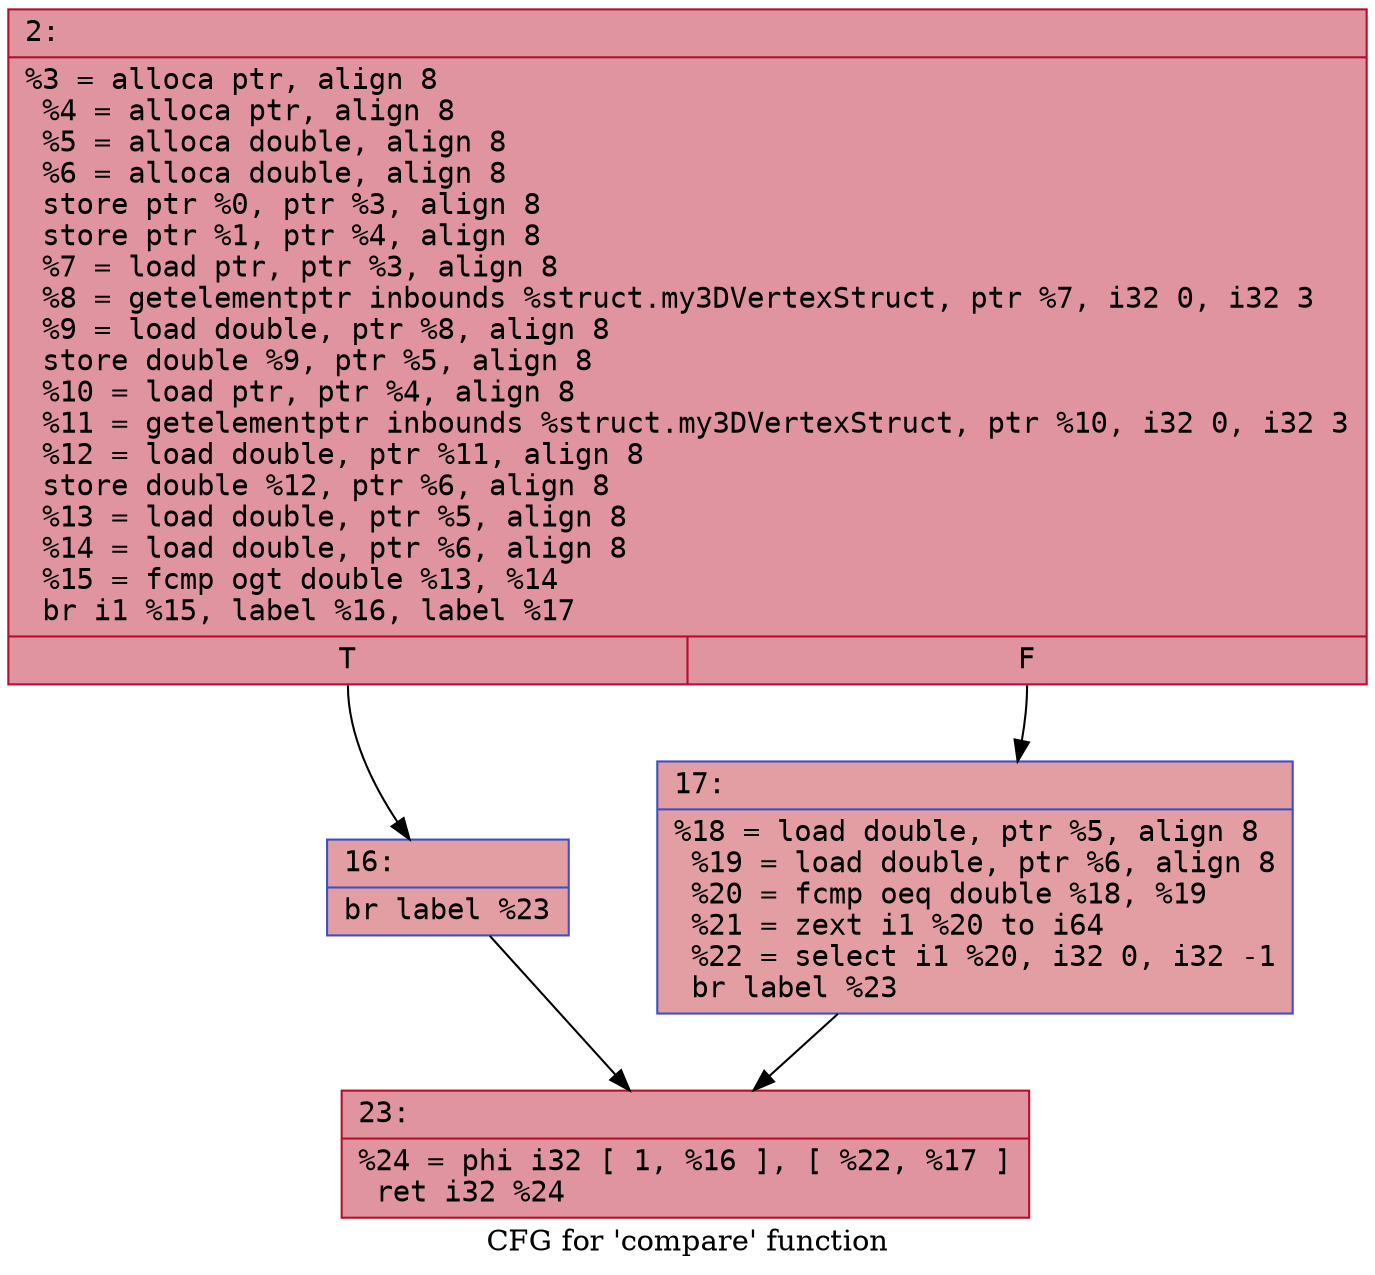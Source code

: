 digraph "CFG for 'compare' function" {
	label="CFG for 'compare' function";

	Node0x6000010f20d0 [shape=record,color="#b70d28ff", style=filled, fillcolor="#b70d2870" fontname="Courier",label="{2:\l|  %3 = alloca ptr, align 8\l  %4 = alloca ptr, align 8\l  %5 = alloca double, align 8\l  %6 = alloca double, align 8\l  store ptr %0, ptr %3, align 8\l  store ptr %1, ptr %4, align 8\l  %7 = load ptr, ptr %3, align 8\l  %8 = getelementptr inbounds %struct.my3DVertexStruct, ptr %7, i32 0, i32 3\l  %9 = load double, ptr %8, align 8\l  store double %9, ptr %5, align 8\l  %10 = load ptr, ptr %4, align 8\l  %11 = getelementptr inbounds %struct.my3DVertexStruct, ptr %10, i32 0, i32 3\l  %12 = load double, ptr %11, align 8\l  store double %12, ptr %6, align 8\l  %13 = load double, ptr %5, align 8\l  %14 = load double, ptr %6, align 8\l  %15 = fcmp ogt double %13, %14\l  br i1 %15, label %16, label %17\l|{<s0>T|<s1>F}}"];
	Node0x6000010f20d0:s0 -> Node0x6000010f2120[tooltip="2 -> 16\nProbability 50.00%" ];
	Node0x6000010f20d0:s1 -> Node0x6000010f2170[tooltip="2 -> 17\nProbability 50.00%" ];
	Node0x6000010f2120 [shape=record,color="#3d50c3ff", style=filled, fillcolor="#be242e70" fontname="Courier",label="{16:\l|  br label %23\l}"];
	Node0x6000010f2120 -> Node0x6000010f21c0[tooltip="16 -> 23\nProbability 100.00%" ];
	Node0x6000010f2170 [shape=record,color="#3d50c3ff", style=filled, fillcolor="#be242e70" fontname="Courier",label="{17:\l|  %18 = load double, ptr %5, align 8\l  %19 = load double, ptr %6, align 8\l  %20 = fcmp oeq double %18, %19\l  %21 = zext i1 %20 to i64\l  %22 = select i1 %20, i32 0, i32 -1\l  br label %23\l}"];
	Node0x6000010f2170 -> Node0x6000010f21c0[tooltip="17 -> 23\nProbability 100.00%" ];
	Node0x6000010f21c0 [shape=record,color="#b70d28ff", style=filled, fillcolor="#b70d2870" fontname="Courier",label="{23:\l|  %24 = phi i32 [ 1, %16 ], [ %22, %17 ]\l  ret i32 %24\l}"];
}
